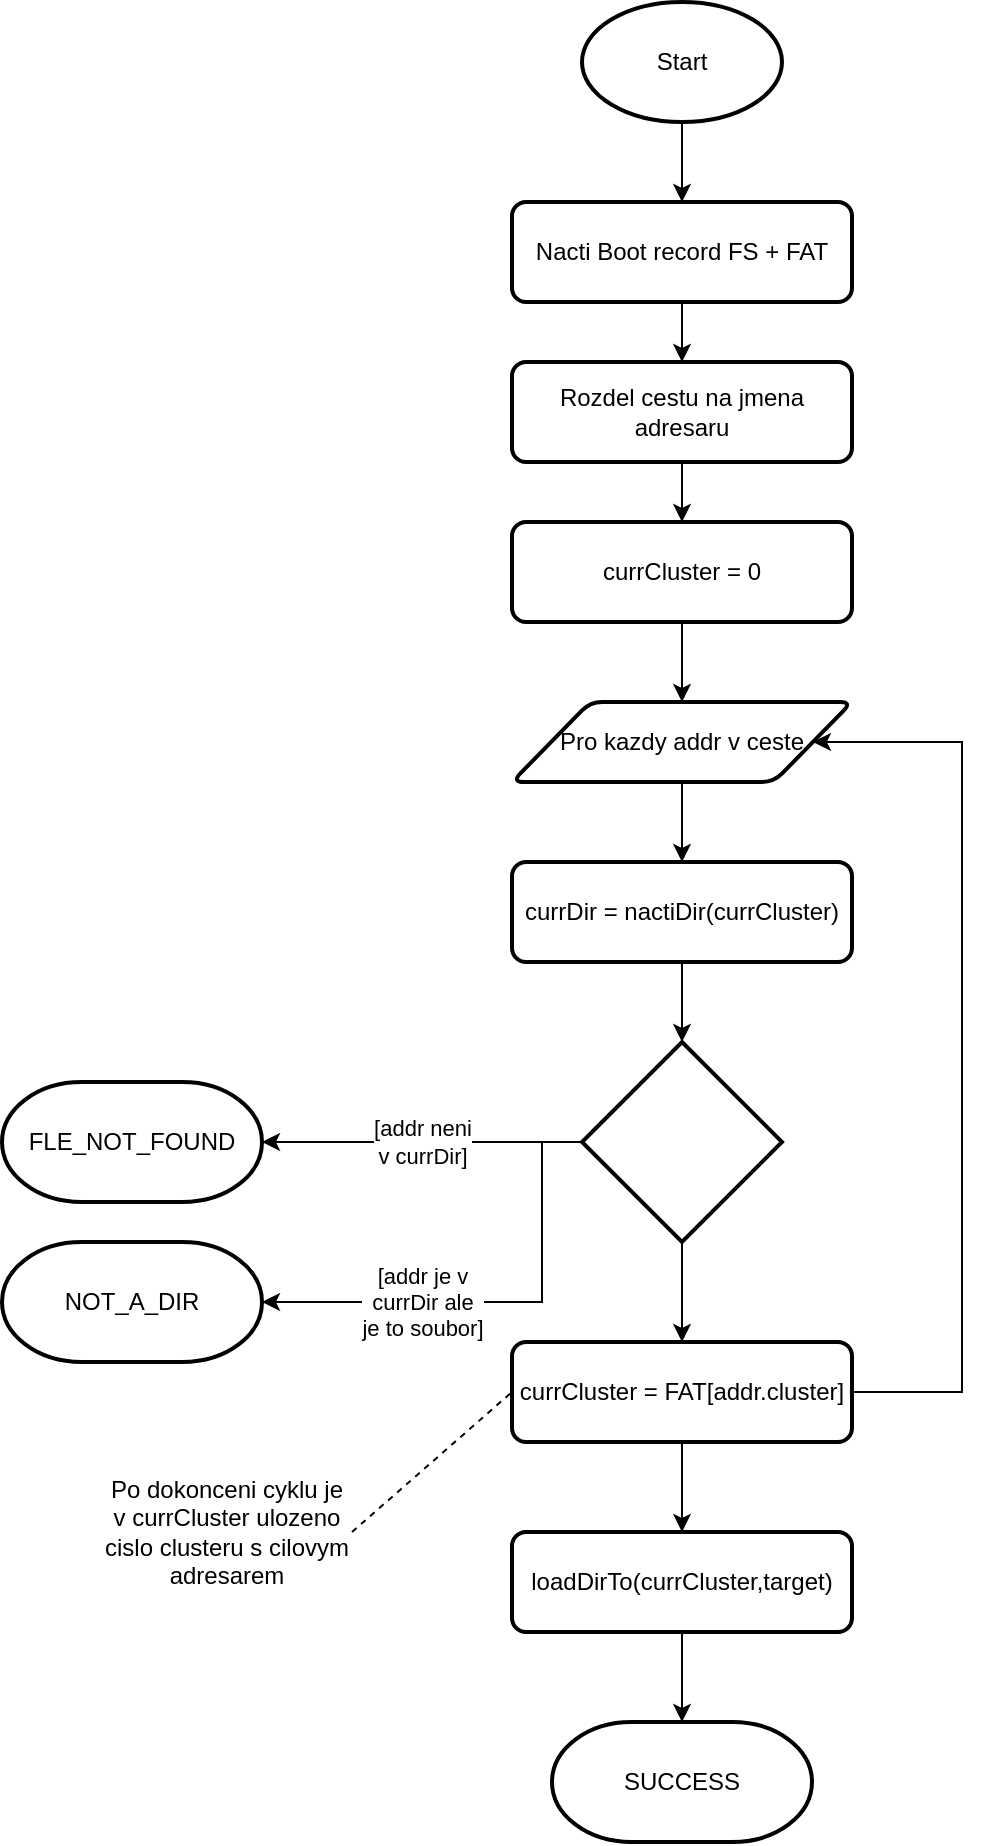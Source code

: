 <mxfile version="12.2.3" type="device" pages="1"><diagram id="DZHtv0muWm2LYDxJMWiG" name="Page-1"><mxGraphModel dx="1020" dy="615" grid="1" gridSize="10" guides="1" tooltips="1" connect="1" arrows="1" fold="1" page="1" pageScale="1" pageWidth="827" pageHeight="1169" math="0" shadow="0"><root><mxCell id="0"/><mxCell id="1" parent="0"/><mxCell id="HoVfDUWmSragBpaGsuS0-4" style="edgeStyle=orthogonalEdgeStyle;rounded=0;orthogonalLoop=1;jettySize=auto;html=1;entryX=0.5;entryY=0;entryDx=0;entryDy=0;" edge="1" parent="1" source="HoVfDUWmSragBpaGsuS0-1" target="HoVfDUWmSragBpaGsuS0-2"><mxGeometry relative="1" as="geometry"/></mxCell><mxCell id="HoVfDUWmSragBpaGsuS0-1" value="Start" style="strokeWidth=2;html=1;shape=mxgraph.flowchart.start_1;whiteSpace=wrap;" vertex="1" parent="1"><mxGeometry x="350" y="20" width="100" height="60" as="geometry"/></mxCell><mxCell id="HoVfDUWmSragBpaGsuS0-5" style="edgeStyle=orthogonalEdgeStyle;rounded=0;orthogonalLoop=1;jettySize=auto;html=1;entryX=0.5;entryY=0;entryDx=0;entryDy=0;" edge="1" parent="1" source="HoVfDUWmSragBpaGsuS0-2" target="HoVfDUWmSragBpaGsuS0-3"><mxGeometry relative="1" as="geometry"/></mxCell><mxCell id="HoVfDUWmSragBpaGsuS0-2" value="Nacti Boot record FS + FAT" style="rounded=1;whiteSpace=wrap;html=1;absoluteArcSize=1;arcSize=14;strokeWidth=2;" vertex="1" parent="1"><mxGeometry x="315" y="120" width="170" height="50" as="geometry"/></mxCell><mxCell id="HoVfDUWmSragBpaGsuS0-10" style="edgeStyle=orthogonalEdgeStyle;rounded=0;orthogonalLoop=1;jettySize=auto;html=1;entryX=0.5;entryY=0;entryDx=0;entryDy=0;" edge="1" parent="1" source="HoVfDUWmSragBpaGsuS0-3" target="HoVfDUWmSragBpaGsuS0-9"><mxGeometry relative="1" as="geometry"/></mxCell><mxCell id="HoVfDUWmSragBpaGsuS0-3" value="Rozdel cestu na jmena adresaru" style="rounded=1;whiteSpace=wrap;html=1;absoluteArcSize=1;arcSize=14;strokeWidth=2;" vertex="1" parent="1"><mxGeometry x="315" y="200" width="170" height="50" as="geometry"/></mxCell><mxCell id="HoVfDUWmSragBpaGsuS0-18" style="edgeStyle=orthogonalEdgeStyle;rounded=0;orthogonalLoop=1;jettySize=auto;html=1;entryX=0.5;entryY=0;entryDx=0;entryDy=0;" edge="1" parent="1" source="HoVfDUWmSragBpaGsuS0-6" target="HoVfDUWmSragBpaGsuS0-17"><mxGeometry relative="1" as="geometry"/></mxCell><mxCell id="HoVfDUWmSragBpaGsuS0-6" value="Pro kazdy addr v ceste" style="shape=parallelogram;html=1;strokeWidth=2;perimeter=parallelogramPerimeter;whiteSpace=wrap;rounded=1;arcSize=12;size=0.23;" vertex="1" parent="1"><mxGeometry x="315" y="370" width="170" height="40" as="geometry"/></mxCell><mxCell id="HoVfDUWmSragBpaGsuS0-11" style="edgeStyle=orthogonalEdgeStyle;rounded=0;orthogonalLoop=1;jettySize=auto;html=1;entryX=0.5;entryY=0;entryDx=0;entryDy=0;" edge="1" parent="1" source="HoVfDUWmSragBpaGsuS0-9" target="HoVfDUWmSragBpaGsuS0-6"><mxGeometry relative="1" as="geometry"/></mxCell><mxCell id="HoVfDUWmSragBpaGsuS0-9" value="currCluster = 0" style="rounded=1;whiteSpace=wrap;html=1;absoluteArcSize=1;arcSize=14;strokeWidth=2;" vertex="1" parent="1"><mxGeometry x="315" y="280" width="170" height="50" as="geometry"/></mxCell><mxCell id="HoVfDUWmSragBpaGsuS0-15" value="[addr neni&lt;br&gt;v currDir]" style="edgeStyle=orthogonalEdgeStyle;rounded=0;orthogonalLoop=1;jettySize=auto;html=1;" edge="1" parent="1"><mxGeometry relative="1" as="geometry"><mxPoint x="350" y="590" as="sourcePoint"/><mxPoint x="190" y="590" as="targetPoint"/></mxGeometry></mxCell><mxCell id="HoVfDUWmSragBpaGsuS0-20" style="edgeStyle=orthogonalEdgeStyle;rounded=0;orthogonalLoop=1;jettySize=auto;html=1;entryX=0.5;entryY=0;entryDx=0;entryDy=0;exitX=0.5;exitY=1;exitDx=0;exitDy=0;exitPerimeter=0;" edge="1" parent="1" source="HoVfDUWmSragBpaGsuS0-13" target="HoVfDUWmSragBpaGsuS0-16"><mxGeometry relative="1" as="geometry"><mxPoint x="400" y="670" as="sourcePoint"/></mxGeometry></mxCell><mxCell id="HoVfDUWmSragBpaGsuS0-26" value="[addr je v &lt;br&gt;currDir ale&lt;br&gt;je to soubor]" style="edgeStyle=orthogonalEdgeStyle;rounded=0;orthogonalLoop=1;jettySize=auto;html=1;entryX=1;entryY=0.5;entryDx=0;entryDy=0;entryPerimeter=0;" edge="1" parent="1" source="HoVfDUWmSragBpaGsuS0-13" target="HoVfDUWmSragBpaGsuS0-25"><mxGeometry x="0.333" relative="1" as="geometry"><Array as="points"><mxPoint x="330" y="590"/><mxPoint x="330" y="670"/></Array><mxPoint as="offset"/></mxGeometry></mxCell><mxCell id="HoVfDUWmSragBpaGsuS0-13" value="" style="strokeWidth=2;html=1;shape=mxgraph.flowchart.decision;whiteSpace=wrap;" vertex="1" parent="1"><mxGeometry x="350" y="540" width="100" height="100" as="geometry"/></mxCell><mxCell id="HoVfDUWmSragBpaGsuS0-14" value="FLE_NOT_FOUND" style="strokeWidth=2;html=1;shape=mxgraph.flowchart.terminator;whiteSpace=wrap;" vertex="1" parent="1"><mxGeometry x="60" y="560" width="130" height="60" as="geometry"/></mxCell><mxCell id="HoVfDUWmSragBpaGsuS0-21" style="edgeStyle=orthogonalEdgeStyle;rounded=0;orthogonalLoop=1;jettySize=auto;html=1;entryX=1;entryY=0.5;entryDx=0;entryDy=0;" edge="1" parent="1" source="HoVfDUWmSragBpaGsuS0-16" target="HoVfDUWmSragBpaGsuS0-6"><mxGeometry relative="1" as="geometry"><Array as="points"><mxPoint x="540" y="715"/><mxPoint x="540" y="390"/></Array></mxGeometry></mxCell><mxCell id="HoVfDUWmSragBpaGsuS0-28" style="edgeStyle=orthogonalEdgeStyle;rounded=0;orthogonalLoop=1;jettySize=auto;html=1;entryX=0.5;entryY=0;entryDx=0;entryDy=0;" edge="1" parent="1" source="HoVfDUWmSragBpaGsuS0-16" target="HoVfDUWmSragBpaGsuS0-24"><mxGeometry relative="1" as="geometry"/></mxCell><mxCell id="HoVfDUWmSragBpaGsuS0-16" value="currCluster = FAT[addr.cluster]" style="rounded=1;whiteSpace=wrap;html=1;absoluteArcSize=1;arcSize=14;strokeWidth=2;" vertex="1" parent="1"><mxGeometry x="315" y="690" width="170" height="50" as="geometry"/></mxCell><mxCell id="HoVfDUWmSragBpaGsuS0-19" style="edgeStyle=orthogonalEdgeStyle;rounded=0;orthogonalLoop=1;jettySize=auto;html=1;entryX=0.5;entryY=0;entryDx=0;entryDy=0;entryPerimeter=0;" edge="1" parent="1" source="HoVfDUWmSragBpaGsuS0-17" target="HoVfDUWmSragBpaGsuS0-13"><mxGeometry relative="1" as="geometry"/></mxCell><mxCell id="HoVfDUWmSragBpaGsuS0-17" value="currDir = nactiDir(currCluster)" style="rounded=1;whiteSpace=wrap;html=1;absoluteArcSize=1;arcSize=14;strokeWidth=2;" vertex="1" parent="1"><mxGeometry x="315" y="450" width="170" height="50" as="geometry"/></mxCell><mxCell id="HoVfDUWmSragBpaGsuS0-22" value="Po dokonceni cyklu je v currCluster ulozeno cislo clusteru s cilovym adresarem" style="text;html=1;strokeColor=none;fillColor=none;align=center;verticalAlign=middle;whiteSpace=wrap;rounded=0;" vertex="1" parent="1"><mxGeometry x="110" y="750" width="125" height="70" as="geometry"/></mxCell><mxCell id="HoVfDUWmSragBpaGsuS0-23" value="" style="endArrow=none;dashed=1;html=1;exitX=1;exitY=0.5;exitDx=0;exitDy=0;entryX=0;entryY=0.5;entryDx=0;entryDy=0;" edge="1" parent="1" source="HoVfDUWmSragBpaGsuS0-22" target="HoVfDUWmSragBpaGsuS0-16"><mxGeometry width="50" height="50" relative="1" as="geometry"><mxPoint x="220" y="860" as="sourcePoint"/><mxPoint x="270" y="810" as="targetPoint"/></mxGeometry></mxCell><mxCell id="HoVfDUWmSragBpaGsuS0-30" style="edgeStyle=orthogonalEdgeStyle;rounded=0;orthogonalLoop=1;jettySize=auto;html=1;entryX=0.5;entryY=0;entryDx=0;entryDy=0;entryPerimeter=0;" edge="1" parent="1" source="HoVfDUWmSragBpaGsuS0-24" target="HoVfDUWmSragBpaGsuS0-29"><mxGeometry relative="1" as="geometry"/></mxCell><mxCell id="HoVfDUWmSragBpaGsuS0-24" value="loadDirTo(currCluster,target)" style="rounded=1;whiteSpace=wrap;html=1;absoluteArcSize=1;arcSize=14;strokeWidth=2;" vertex="1" parent="1"><mxGeometry x="315" y="785" width="170" height="50" as="geometry"/></mxCell><mxCell id="HoVfDUWmSragBpaGsuS0-25" value="NOT_A_DIR" style="strokeWidth=2;html=1;shape=mxgraph.flowchart.terminator;whiteSpace=wrap;" vertex="1" parent="1"><mxGeometry x="60" y="640" width="130" height="60" as="geometry"/></mxCell><mxCell id="HoVfDUWmSragBpaGsuS0-29" value="SUCCESS" style="strokeWidth=2;html=1;shape=mxgraph.flowchart.terminator;whiteSpace=wrap;" vertex="1" parent="1"><mxGeometry x="335" y="880" width="130" height="60" as="geometry"/></mxCell></root></mxGraphModel></diagram></mxfile>